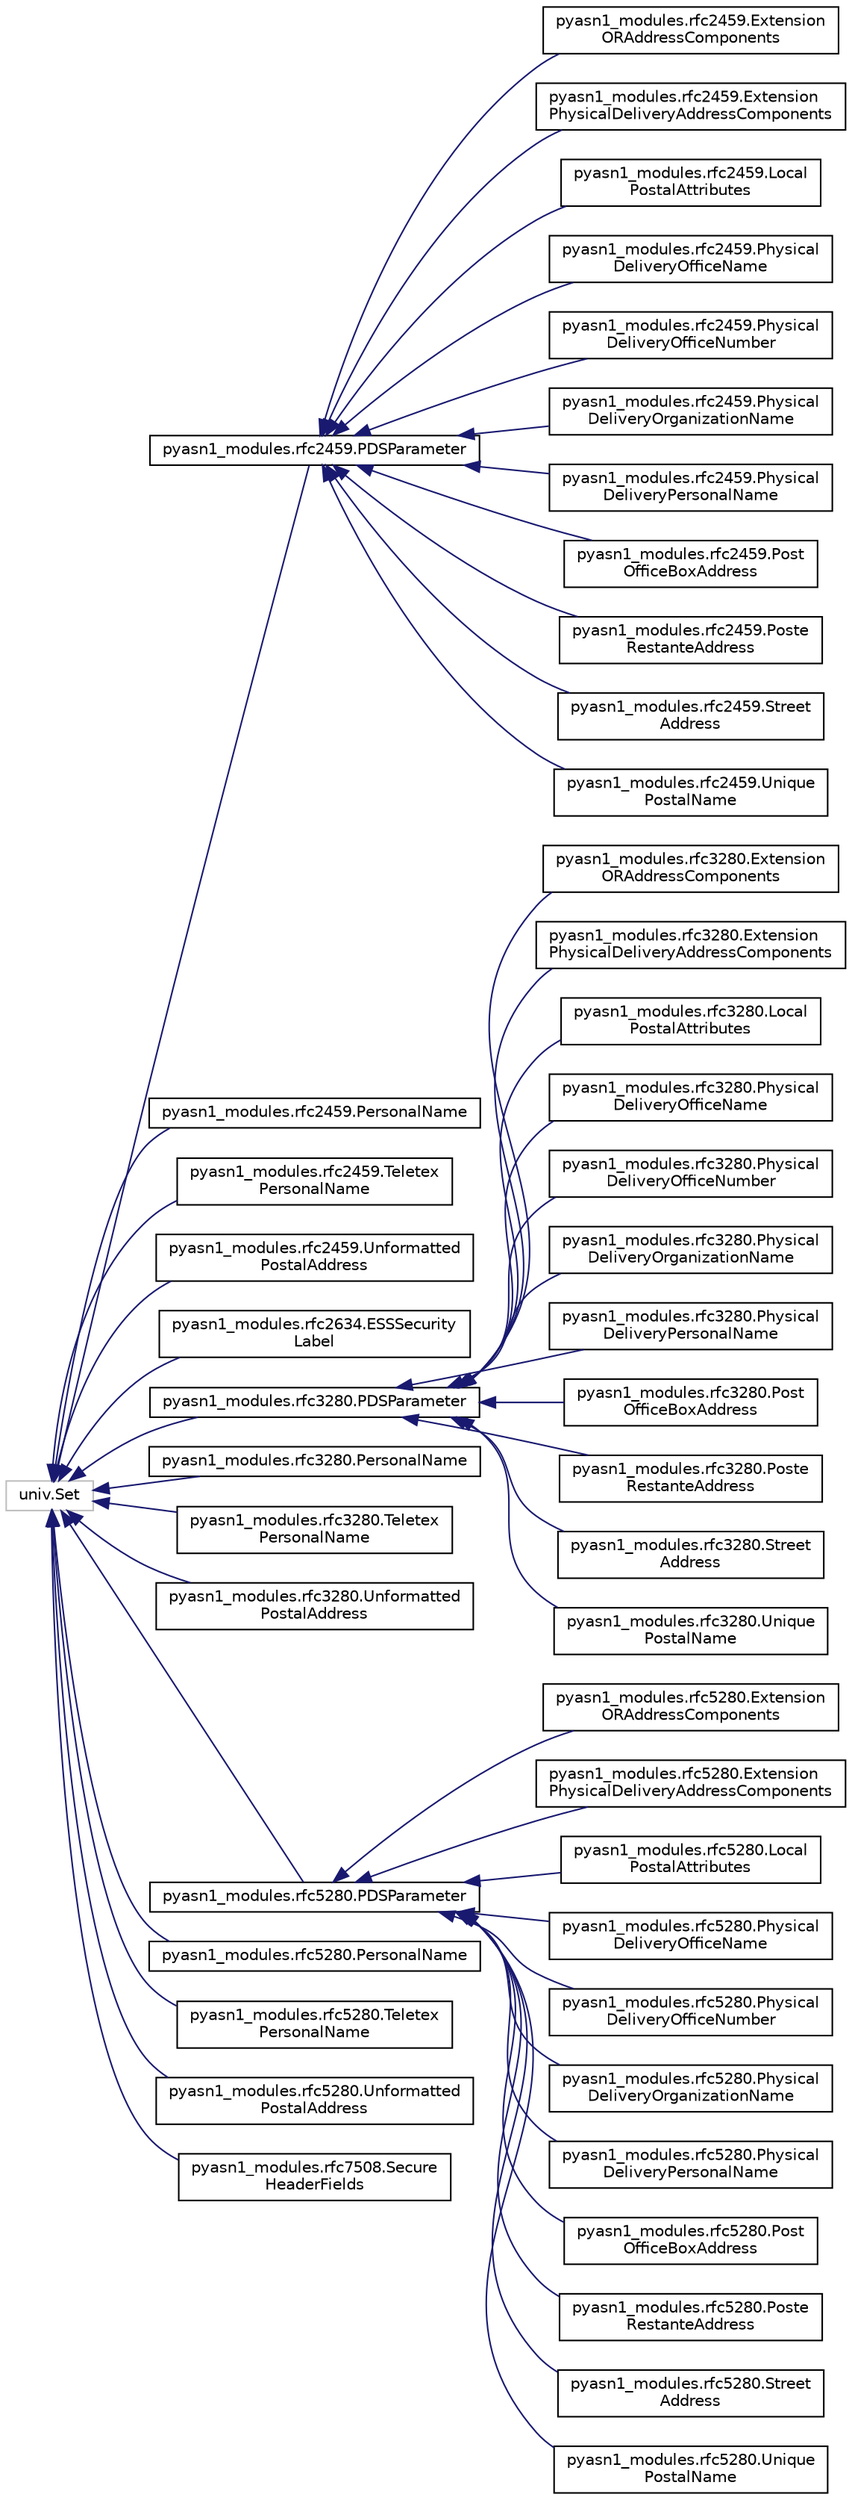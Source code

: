digraph "Graphical Class Hierarchy"
{
 // LATEX_PDF_SIZE
  edge [fontname="Helvetica",fontsize="10",labelfontname="Helvetica",labelfontsize="10"];
  node [fontname="Helvetica",fontsize="10",shape=record];
  rankdir="LR";
  Node12481 [label="univ.Set",height=0.2,width=0.4,color="grey75", fillcolor="white", style="filled",tooltip=" "];
  Node12481 -> Node0 [dir="back",color="midnightblue",fontsize="10",style="solid",fontname="Helvetica"];
  Node0 [label="pyasn1_modules.rfc2459.PDSParameter",height=0.2,width=0.4,color="black", fillcolor="white", style="filled",URL="$classpyasn1__modules_1_1rfc2459_1_1PDSParameter.html",tooltip=" "];
  Node0 -> Node1 [dir="back",color="midnightblue",fontsize="10",style="solid",fontname="Helvetica"];
  Node1 [label="pyasn1_modules.rfc2459.Extension\lORAddressComponents",height=0.2,width=0.4,color="black", fillcolor="white", style="filled",URL="$classpyasn1__modules_1_1rfc2459_1_1ExtensionORAddressComponents.html",tooltip=" "];
  Node0 -> Node2 [dir="back",color="midnightblue",fontsize="10",style="solid",fontname="Helvetica"];
  Node2 [label="pyasn1_modules.rfc2459.Extension\lPhysicalDeliveryAddressComponents",height=0.2,width=0.4,color="black", fillcolor="white", style="filled",URL="$classpyasn1__modules_1_1rfc2459_1_1ExtensionPhysicalDeliveryAddressComponents.html",tooltip=" "];
  Node0 -> Node3 [dir="back",color="midnightblue",fontsize="10",style="solid",fontname="Helvetica"];
  Node3 [label="pyasn1_modules.rfc2459.Local\lPostalAttributes",height=0.2,width=0.4,color="black", fillcolor="white", style="filled",URL="$classpyasn1__modules_1_1rfc2459_1_1LocalPostalAttributes.html",tooltip=" "];
  Node0 -> Node4 [dir="back",color="midnightblue",fontsize="10",style="solid",fontname="Helvetica"];
  Node4 [label="pyasn1_modules.rfc2459.Physical\lDeliveryOfficeName",height=0.2,width=0.4,color="black", fillcolor="white", style="filled",URL="$classpyasn1__modules_1_1rfc2459_1_1PhysicalDeliveryOfficeName.html",tooltip=" "];
  Node0 -> Node5 [dir="back",color="midnightblue",fontsize="10",style="solid",fontname="Helvetica"];
  Node5 [label="pyasn1_modules.rfc2459.Physical\lDeliveryOfficeNumber",height=0.2,width=0.4,color="black", fillcolor="white", style="filled",URL="$classpyasn1__modules_1_1rfc2459_1_1PhysicalDeliveryOfficeNumber.html",tooltip=" "];
  Node0 -> Node6 [dir="back",color="midnightblue",fontsize="10",style="solid",fontname="Helvetica"];
  Node6 [label="pyasn1_modules.rfc2459.Physical\lDeliveryOrganizationName",height=0.2,width=0.4,color="black", fillcolor="white", style="filled",URL="$classpyasn1__modules_1_1rfc2459_1_1PhysicalDeliveryOrganizationName.html",tooltip=" "];
  Node0 -> Node7 [dir="back",color="midnightblue",fontsize="10",style="solid",fontname="Helvetica"];
  Node7 [label="pyasn1_modules.rfc2459.Physical\lDeliveryPersonalName",height=0.2,width=0.4,color="black", fillcolor="white", style="filled",URL="$classpyasn1__modules_1_1rfc2459_1_1PhysicalDeliveryPersonalName.html",tooltip=" "];
  Node0 -> Node8 [dir="back",color="midnightblue",fontsize="10",style="solid",fontname="Helvetica"];
  Node8 [label="pyasn1_modules.rfc2459.Post\lOfficeBoxAddress",height=0.2,width=0.4,color="black", fillcolor="white", style="filled",URL="$classpyasn1__modules_1_1rfc2459_1_1PostOfficeBoxAddress.html",tooltip=" "];
  Node0 -> Node9 [dir="back",color="midnightblue",fontsize="10",style="solid",fontname="Helvetica"];
  Node9 [label="pyasn1_modules.rfc2459.Poste\lRestanteAddress",height=0.2,width=0.4,color="black", fillcolor="white", style="filled",URL="$classpyasn1__modules_1_1rfc2459_1_1PosteRestanteAddress.html",tooltip=" "];
  Node0 -> Node10 [dir="back",color="midnightblue",fontsize="10",style="solid",fontname="Helvetica"];
  Node10 [label="pyasn1_modules.rfc2459.Street\lAddress",height=0.2,width=0.4,color="black", fillcolor="white", style="filled",URL="$classpyasn1__modules_1_1rfc2459_1_1StreetAddress.html",tooltip=" "];
  Node0 -> Node11 [dir="back",color="midnightblue",fontsize="10",style="solid",fontname="Helvetica"];
  Node11 [label="pyasn1_modules.rfc2459.Unique\lPostalName",height=0.2,width=0.4,color="black", fillcolor="white", style="filled",URL="$classpyasn1__modules_1_1rfc2459_1_1UniquePostalName.html",tooltip=" "];
  Node12481 -> Node12494 [dir="back",color="midnightblue",fontsize="10",style="solid",fontname="Helvetica"];
  Node12494 [label="pyasn1_modules.rfc2459.PersonalName",height=0.2,width=0.4,color="black", fillcolor="white", style="filled",URL="$classpyasn1__modules_1_1rfc2459_1_1PersonalName.html",tooltip=" "];
  Node12481 -> Node12495 [dir="back",color="midnightblue",fontsize="10",style="solid",fontname="Helvetica"];
  Node12495 [label="pyasn1_modules.rfc2459.Teletex\lPersonalName",height=0.2,width=0.4,color="black", fillcolor="white", style="filled",URL="$classpyasn1__modules_1_1rfc2459_1_1TeletexPersonalName.html",tooltip=" "];
  Node12481 -> Node12496 [dir="back",color="midnightblue",fontsize="10",style="solid",fontname="Helvetica"];
  Node12496 [label="pyasn1_modules.rfc2459.Unformatted\lPostalAddress",height=0.2,width=0.4,color="black", fillcolor="white", style="filled",URL="$classpyasn1__modules_1_1rfc2459_1_1UnformattedPostalAddress.html",tooltip=" "];
  Node12481 -> Node12497 [dir="back",color="midnightblue",fontsize="10",style="solid",fontname="Helvetica"];
  Node12497 [label="pyasn1_modules.rfc2634.ESSSecurity\lLabel",height=0.2,width=0.4,color="black", fillcolor="white", style="filled",URL="$classpyasn1__modules_1_1rfc2634_1_1ESSSecurityLabel.html",tooltip=" "];
  Node12481 -> Node12498 [dir="back",color="midnightblue",fontsize="10",style="solid",fontname="Helvetica"];
  Node12498 [label="pyasn1_modules.rfc3280.PDSParameter",height=0.2,width=0.4,color="black", fillcolor="white", style="filled",URL="$classpyasn1__modules_1_1rfc3280_1_1PDSParameter.html",tooltip=" "];
  Node12498 -> Node12499 [dir="back",color="midnightblue",fontsize="10",style="solid",fontname="Helvetica"];
  Node12499 [label="pyasn1_modules.rfc3280.Extension\lORAddressComponents",height=0.2,width=0.4,color="black", fillcolor="white", style="filled",URL="$classpyasn1__modules_1_1rfc3280_1_1ExtensionORAddressComponents.html",tooltip=" "];
  Node12498 -> Node12500 [dir="back",color="midnightblue",fontsize="10",style="solid",fontname="Helvetica"];
  Node12500 [label="pyasn1_modules.rfc3280.Extension\lPhysicalDeliveryAddressComponents",height=0.2,width=0.4,color="black", fillcolor="white", style="filled",URL="$classpyasn1__modules_1_1rfc3280_1_1ExtensionPhysicalDeliveryAddressComponents.html",tooltip=" "];
  Node12498 -> Node12501 [dir="back",color="midnightblue",fontsize="10",style="solid",fontname="Helvetica"];
  Node12501 [label="pyasn1_modules.rfc3280.Local\lPostalAttributes",height=0.2,width=0.4,color="black", fillcolor="white", style="filled",URL="$classpyasn1__modules_1_1rfc3280_1_1LocalPostalAttributes.html",tooltip=" "];
  Node12498 -> Node12502 [dir="back",color="midnightblue",fontsize="10",style="solid",fontname="Helvetica"];
  Node12502 [label="pyasn1_modules.rfc3280.Physical\lDeliveryOfficeName",height=0.2,width=0.4,color="black", fillcolor="white", style="filled",URL="$classpyasn1__modules_1_1rfc3280_1_1PhysicalDeliveryOfficeName.html",tooltip=" "];
  Node12498 -> Node12503 [dir="back",color="midnightblue",fontsize="10",style="solid",fontname="Helvetica"];
  Node12503 [label="pyasn1_modules.rfc3280.Physical\lDeliveryOfficeNumber",height=0.2,width=0.4,color="black", fillcolor="white", style="filled",URL="$classpyasn1__modules_1_1rfc3280_1_1PhysicalDeliveryOfficeNumber.html",tooltip=" "];
  Node12498 -> Node12504 [dir="back",color="midnightblue",fontsize="10",style="solid",fontname="Helvetica"];
  Node12504 [label="pyasn1_modules.rfc3280.Physical\lDeliveryOrganizationName",height=0.2,width=0.4,color="black", fillcolor="white", style="filled",URL="$classpyasn1__modules_1_1rfc3280_1_1PhysicalDeliveryOrganizationName.html",tooltip=" "];
  Node12498 -> Node12505 [dir="back",color="midnightblue",fontsize="10",style="solid",fontname="Helvetica"];
  Node12505 [label="pyasn1_modules.rfc3280.Physical\lDeliveryPersonalName",height=0.2,width=0.4,color="black", fillcolor="white", style="filled",URL="$classpyasn1__modules_1_1rfc3280_1_1PhysicalDeliveryPersonalName.html",tooltip=" "];
  Node12498 -> Node12506 [dir="back",color="midnightblue",fontsize="10",style="solid",fontname="Helvetica"];
  Node12506 [label="pyasn1_modules.rfc3280.Post\lOfficeBoxAddress",height=0.2,width=0.4,color="black", fillcolor="white", style="filled",URL="$classpyasn1__modules_1_1rfc3280_1_1PostOfficeBoxAddress.html",tooltip=" "];
  Node12498 -> Node12507 [dir="back",color="midnightblue",fontsize="10",style="solid",fontname="Helvetica"];
  Node12507 [label="pyasn1_modules.rfc3280.Poste\lRestanteAddress",height=0.2,width=0.4,color="black", fillcolor="white", style="filled",URL="$classpyasn1__modules_1_1rfc3280_1_1PosteRestanteAddress.html",tooltip=" "];
  Node12498 -> Node12508 [dir="back",color="midnightblue",fontsize="10",style="solid",fontname="Helvetica"];
  Node12508 [label="pyasn1_modules.rfc3280.Street\lAddress",height=0.2,width=0.4,color="black", fillcolor="white", style="filled",URL="$classpyasn1__modules_1_1rfc3280_1_1StreetAddress.html",tooltip=" "];
  Node12498 -> Node12509 [dir="back",color="midnightblue",fontsize="10",style="solid",fontname="Helvetica"];
  Node12509 [label="pyasn1_modules.rfc3280.Unique\lPostalName",height=0.2,width=0.4,color="black", fillcolor="white", style="filled",URL="$classpyasn1__modules_1_1rfc3280_1_1UniquePostalName.html",tooltip=" "];
  Node12481 -> Node12510 [dir="back",color="midnightblue",fontsize="10",style="solid",fontname="Helvetica"];
  Node12510 [label="pyasn1_modules.rfc3280.PersonalName",height=0.2,width=0.4,color="black", fillcolor="white", style="filled",URL="$classpyasn1__modules_1_1rfc3280_1_1PersonalName.html",tooltip=" "];
  Node12481 -> Node12511 [dir="back",color="midnightblue",fontsize="10",style="solid",fontname="Helvetica"];
  Node12511 [label="pyasn1_modules.rfc3280.Teletex\lPersonalName",height=0.2,width=0.4,color="black", fillcolor="white", style="filled",URL="$classpyasn1__modules_1_1rfc3280_1_1TeletexPersonalName.html",tooltip=" "];
  Node12481 -> Node12512 [dir="back",color="midnightblue",fontsize="10",style="solid",fontname="Helvetica"];
  Node12512 [label="pyasn1_modules.rfc3280.Unformatted\lPostalAddress",height=0.2,width=0.4,color="black", fillcolor="white", style="filled",URL="$classpyasn1__modules_1_1rfc3280_1_1UnformattedPostalAddress.html",tooltip=" "];
  Node12481 -> Node12513 [dir="back",color="midnightblue",fontsize="10",style="solid",fontname="Helvetica"];
  Node12513 [label="pyasn1_modules.rfc5280.PDSParameter",height=0.2,width=0.4,color="black", fillcolor="white", style="filled",URL="$classpyasn1__modules_1_1rfc5280_1_1PDSParameter.html",tooltip=" "];
  Node12513 -> Node12514 [dir="back",color="midnightblue",fontsize="10",style="solid",fontname="Helvetica"];
  Node12514 [label="pyasn1_modules.rfc5280.Extension\lORAddressComponents",height=0.2,width=0.4,color="black", fillcolor="white", style="filled",URL="$classpyasn1__modules_1_1rfc5280_1_1ExtensionORAddressComponents.html",tooltip=" "];
  Node12513 -> Node12515 [dir="back",color="midnightblue",fontsize="10",style="solid",fontname="Helvetica"];
  Node12515 [label="pyasn1_modules.rfc5280.Extension\lPhysicalDeliveryAddressComponents",height=0.2,width=0.4,color="black", fillcolor="white", style="filled",URL="$classpyasn1__modules_1_1rfc5280_1_1ExtensionPhysicalDeliveryAddressComponents.html",tooltip=" "];
  Node12513 -> Node12516 [dir="back",color="midnightblue",fontsize="10",style="solid",fontname="Helvetica"];
  Node12516 [label="pyasn1_modules.rfc5280.Local\lPostalAttributes",height=0.2,width=0.4,color="black", fillcolor="white", style="filled",URL="$classpyasn1__modules_1_1rfc5280_1_1LocalPostalAttributes.html",tooltip=" "];
  Node12513 -> Node12517 [dir="back",color="midnightblue",fontsize="10",style="solid",fontname="Helvetica"];
  Node12517 [label="pyasn1_modules.rfc5280.Physical\lDeliveryOfficeName",height=0.2,width=0.4,color="black", fillcolor="white", style="filled",URL="$classpyasn1__modules_1_1rfc5280_1_1PhysicalDeliveryOfficeName.html",tooltip=" "];
  Node12513 -> Node12518 [dir="back",color="midnightblue",fontsize="10",style="solid",fontname="Helvetica"];
  Node12518 [label="pyasn1_modules.rfc5280.Physical\lDeliveryOfficeNumber",height=0.2,width=0.4,color="black", fillcolor="white", style="filled",URL="$classpyasn1__modules_1_1rfc5280_1_1PhysicalDeliveryOfficeNumber.html",tooltip=" "];
  Node12513 -> Node12519 [dir="back",color="midnightblue",fontsize="10",style="solid",fontname="Helvetica"];
  Node12519 [label="pyasn1_modules.rfc5280.Physical\lDeliveryOrganizationName",height=0.2,width=0.4,color="black", fillcolor="white", style="filled",URL="$classpyasn1__modules_1_1rfc5280_1_1PhysicalDeliveryOrganizationName.html",tooltip=" "];
  Node12513 -> Node12520 [dir="back",color="midnightblue",fontsize="10",style="solid",fontname="Helvetica"];
  Node12520 [label="pyasn1_modules.rfc5280.Physical\lDeliveryPersonalName",height=0.2,width=0.4,color="black", fillcolor="white", style="filled",URL="$classpyasn1__modules_1_1rfc5280_1_1PhysicalDeliveryPersonalName.html",tooltip=" "];
  Node12513 -> Node12521 [dir="back",color="midnightblue",fontsize="10",style="solid",fontname="Helvetica"];
  Node12521 [label="pyasn1_modules.rfc5280.Post\lOfficeBoxAddress",height=0.2,width=0.4,color="black", fillcolor="white", style="filled",URL="$classpyasn1__modules_1_1rfc5280_1_1PostOfficeBoxAddress.html",tooltip=" "];
  Node12513 -> Node12522 [dir="back",color="midnightblue",fontsize="10",style="solid",fontname="Helvetica"];
  Node12522 [label="pyasn1_modules.rfc5280.Poste\lRestanteAddress",height=0.2,width=0.4,color="black", fillcolor="white", style="filled",URL="$classpyasn1__modules_1_1rfc5280_1_1PosteRestanteAddress.html",tooltip=" "];
  Node12513 -> Node12523 [dir="back",color="midnightblue",fontsize="10",style="solid",fontname="Helvetica"];
  Node12523 [label="pyasn1_modules.rfc5280.Street\lAddress",height=0.2,width=0.4,color="black", fillcolor="white", style="filled",URL="$classpyasn1__modules_1_1rfc5280_1_1StreetAddress.html",tooltip=" "];
  Node12513 -> Node12524 [dir="back",color="midnightblue",fontsize="10",style="solid",fontname="Helvetica"];
  Node12524 [label="pyasn1_modules.rfc5280.Unique\lPostalName",height=0.2,width=0.4,color="black", fillcolor="white", style="filled",URL="$classpyasn1__modules_1_1rfc5280_1_1UniquePostalName.html",tooltip=" "];
  Node12481 -> Node12525 [dir="back",color="midnightblue",fontsize="10",style="solid",fontname="Helvetica"];
  Node12525 [label="pyasn1_modules.rfc5280.PersonalName",height=0.2,width=0.4,color="black", fillcolor="white", style="filled",URL="$classpyasn1__modules_1_1rfc5280_1_1PersonalName.html",tooltip=" "];
  Node12481 -> Node12526 [dir="back",color="midnightblue",fontsize="10",style="solid",fontname="Helvetica"];
  Node12526 [label="pyasn1_modules.rfc5280.Teletex\lPersonalName",height=0.2,width=0.4,color="black", fillcolor="white", style="filled",URL="$classpyasn1__modules_1_1rfc5280_1_1TeletexPersonalName.html",tooltip=" "];
  Node12481 -> Node12527 [dir="back",color="midnightblue",fontsize="10",style="solid",fontname="Helvetica"];
  Node12527 [label="pyasn1_modules.rfc5280.Unformatted\lPostalAddress",height=0.2,width=0.4,color="black", fillcolor="white", style="filled",URL="$classpyasn1__modules_1_1rfc5280_1_1UnformattedPostalAddress.html",tooltip=" "];
  Node12481 -> Node12528 [dir="back",color="midnightblue",fontsize="10",style="solid",fontname="Helvetica"];
  Node12528 [label="pyasn1_modules.rfc7508.Secure\lHeaderFields",height=0.2,width=0.4,color="black", fillcolor="white", style="filled",URL="$classpyasn1__modules_1_1rfc7508_1_1SecureHeaderFields.html",tooltip=" "];
}
